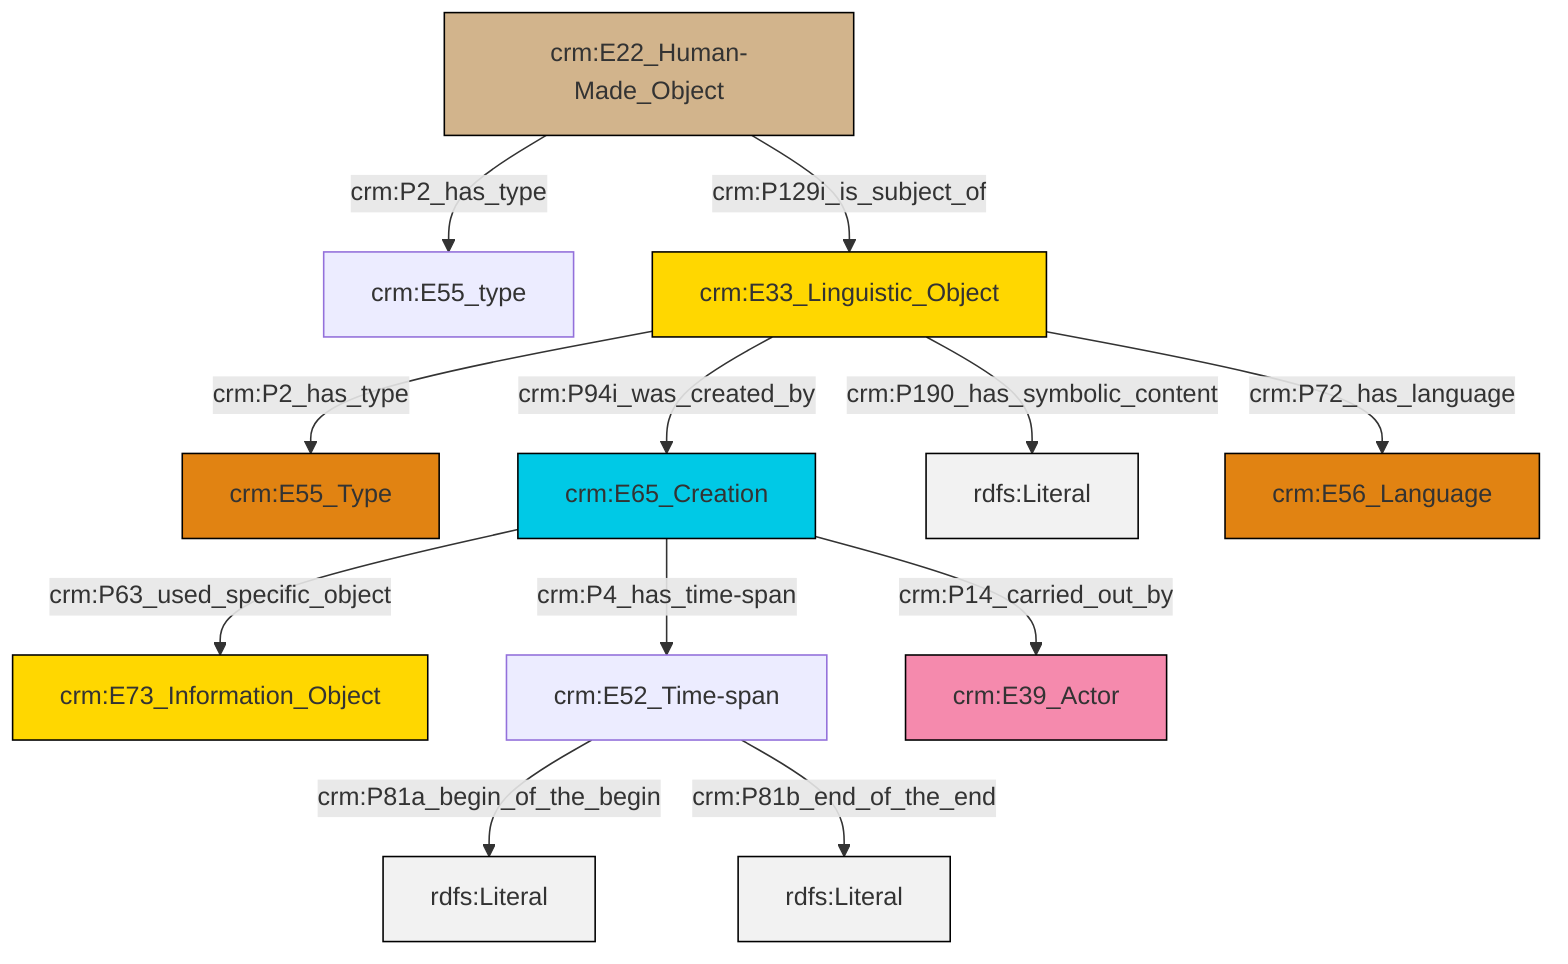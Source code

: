 graph TD
classDef Literal fill:#f2f2f2,stroke:#000000;
classDef CRM_Entity fill:#FFFFFF,stroke:#000000;
classDef Temporal_Entity fill:#00C9E6, stroke:#000000;
classDef Type fill:#E18312, stroke:#000000;
classDef Time-Span fill:#2C9C91, stroke:#000000;
classDef Appellation fill:#FFEB7F, stroke:#000000;
classDef Place fill:#008836, stroke:#000000;
classDef Persistent_Item fill:#B266B2, stroke:#000000;
classDef Conceptual_Object fill:#FFD700, stroke:#000000;
classDef Physical_Thing fill:#D2B48C, stroke:#000000;
classDef Actor fill:#f58aad, stroke:#000000;
classDef PC_Classes fill:#4ce600, stroke:#000000;
classDef Multi fill:#cccccc,stroke:#000000;

8["crm:E33_Linguistic_Object"]:::Conceptual_Object -->|crm:P190_has_symbolic_content| 9[rdfs:Literal]:::Literal
8["crm:E33_Linguistic_Object"]:::Conceptual_Object -->|crm:P72_has_language| 10["crm:E56_Language"]:::Type
6["crm:E65_Creation"]:::Temporal_Entity -->|crm:P4_has_time-span| 11["crm:E52_Time-span"]:::Default
11["crm:E52_Time-span"]:::Default -->|crm:P81a_begin_of_the_begin| 13[rdfs:Literal]:::Literal
6["crm:E65_Creation"]:::Temporal_Entity -->|crm:P63_used_specific_object| 2["crm:E73_Information_Object"]:::Conceptual_Object
11["crm:E52_Time-span"]:::Default -->|crm:P81b_end_of_the_end| 16[rdfs:Literal]:::Literal
14["crm:E22_Human-Made_Object"]:::Physical_Thing -->|crm:P129i_is_subject_of| 8["crm:E33_Linguistic_Object"]:::Conceptual_Object
14["crm:E22_Human-Made_Object"]:::Physical_Thing -->|crm:P2_has_type| 0["crm:E55_type"]:::Default
8["crm:E33_Linguistic_Object"]:::Conceptual_Object -->|crm:P94i_was_created_by| 6["crm:E65_Creation"]:::Temporal_Entity
8["crm:E33_Linguistic_Object"]:::Conceptual_Object -->|crm:P2_has_type| 4["crm:E55_Type"]:::Type
6["crm:E65_Creation"]:::Temporal_Entity -->|crm:P14_carried_out_by| 18["crm:E39_Actor"]:::Actor